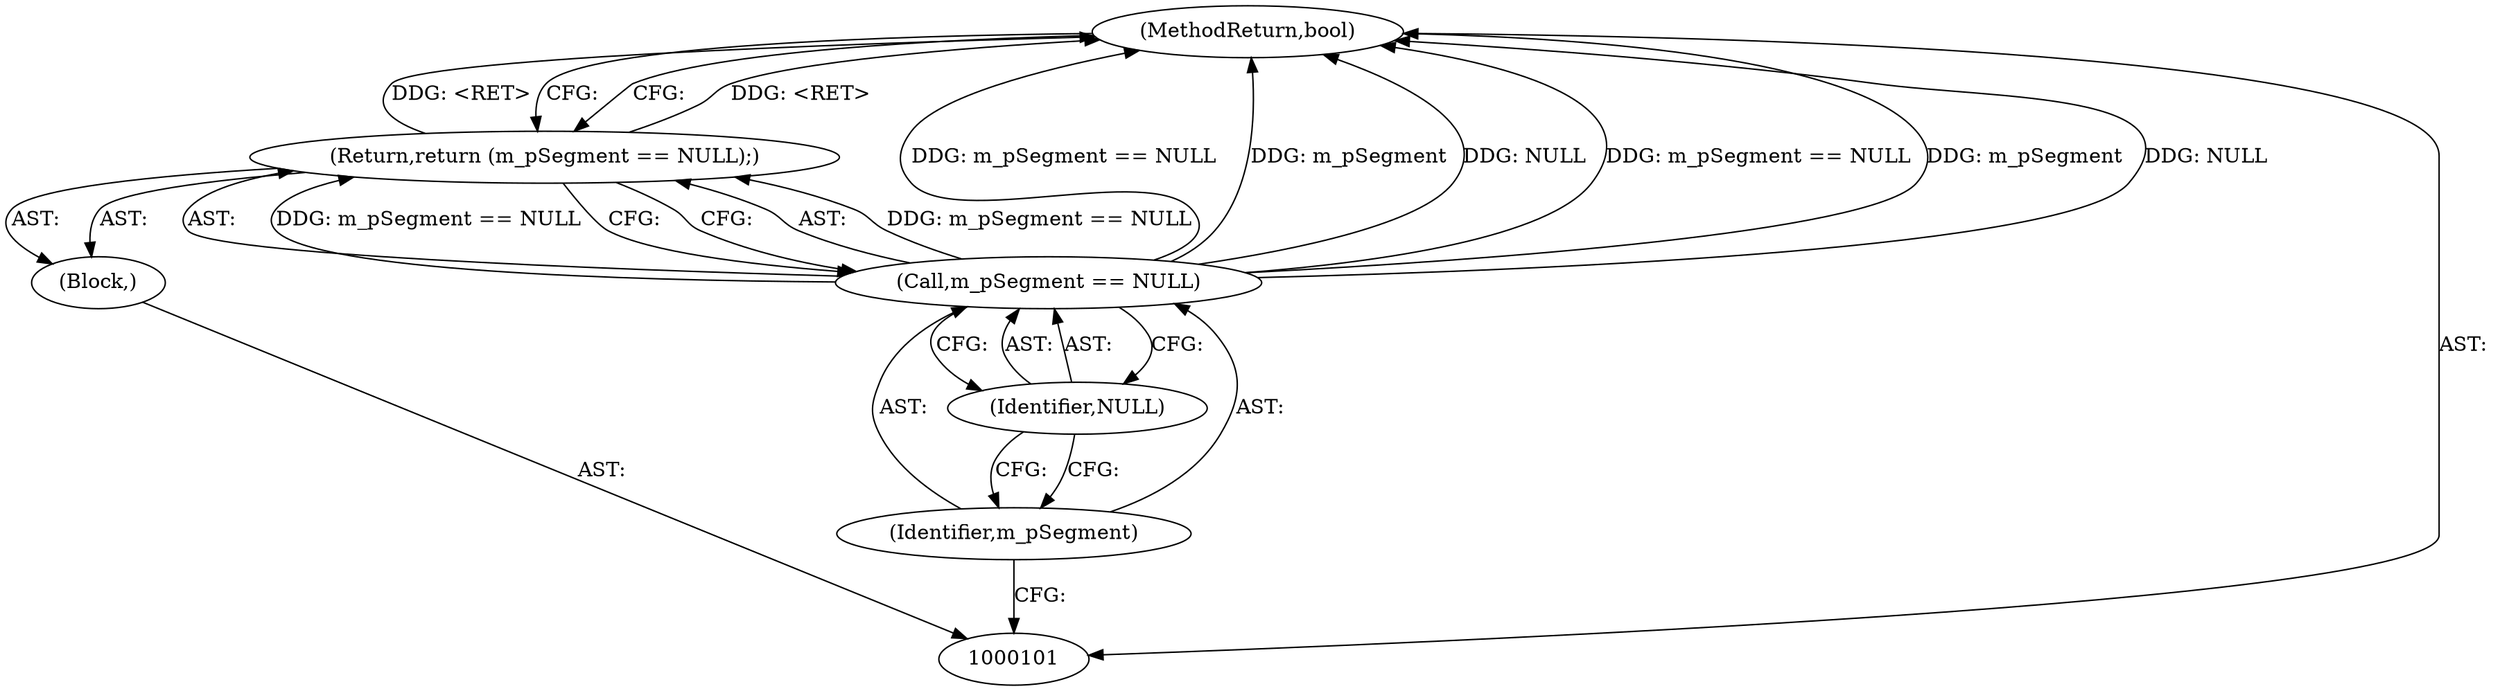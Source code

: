 digraph "1_Android_04839626ed859623901ebd3a5fd483982186b59d_32" {
"1000107" [label="(MethodReturn,bool)"];
"1000102" [label="(Block,)"];
"1000104" [label="(Call,m_pSegment == NULL)"];
"1000105" [label="(Identifier,m_pSegment)"];
"1000106" [label="(Identifier,NULL)"];
"1000103" [label="(Return,return (m_pSegment == NULL);)"];
"1000107" -> "1000101"  [label="AST: "];
"1000107" -> "1000103"  [label="CFG: "];
"1000103" -> "1000107"  [label="DDG: <RET>"];
"1000104" -> "1000107"  [label="DDG: m_pSegment == NULL"];
"1000104" -> "1000107"  [label="DDG: m_pSegment"];
"1000104" -> "1000107"  [label="DDG: NULL"];
"1000102" -> "1000101"  [label="AST: "];
"1000103" -> "1000102"  [label="AST: "];
"1000104" -> "1000103"  [label="AST: "];
"1000104" -> "1000106"  [label="CFG: "];
"1000105" -> "1000104"  [label="AST: "];
"1000106" -> "1000104"  [label="AST: "];
"1000103" -> "1000104"  [label="CFG: "];
"1000104" -> "1000107"  [label="DDG: m_pSegment == NULL"];
"1000104" -> "1000107"  [label="DDG: m_pSegment"];
"1000104" -> "1000107"  [label="DDG: NULL"];
"1000104" -> "1000103"  [label="DDG: m_pSegment == NULL"];
"1000105" -> "1000104"  [label="AST: "];
"1000105" -> "1000101"  [label="CFG: "];
"1000106" -> "1000105"  [label="CFG: "];
"1000106" -> "1000104"  [label="AST: "];
"1000106" -> "1000105"  [label="CFG: "];
"1000104" -> "1000106"  [label="CFG: "];
"1000103" -> "1000102"  [label="AST: "];
"1000103" -> "1000104"  [label="CFG: "];
"1000104" -> "1000103"  [label="AST: "];
"1000107" -> "1000103"  [label="CFG: "];
"1000103" -> "1000107"  [label="DDG: <RET>"];
"1000104" -> "1000103"  [label="DDG: m_pSegment == NULL"];
}
